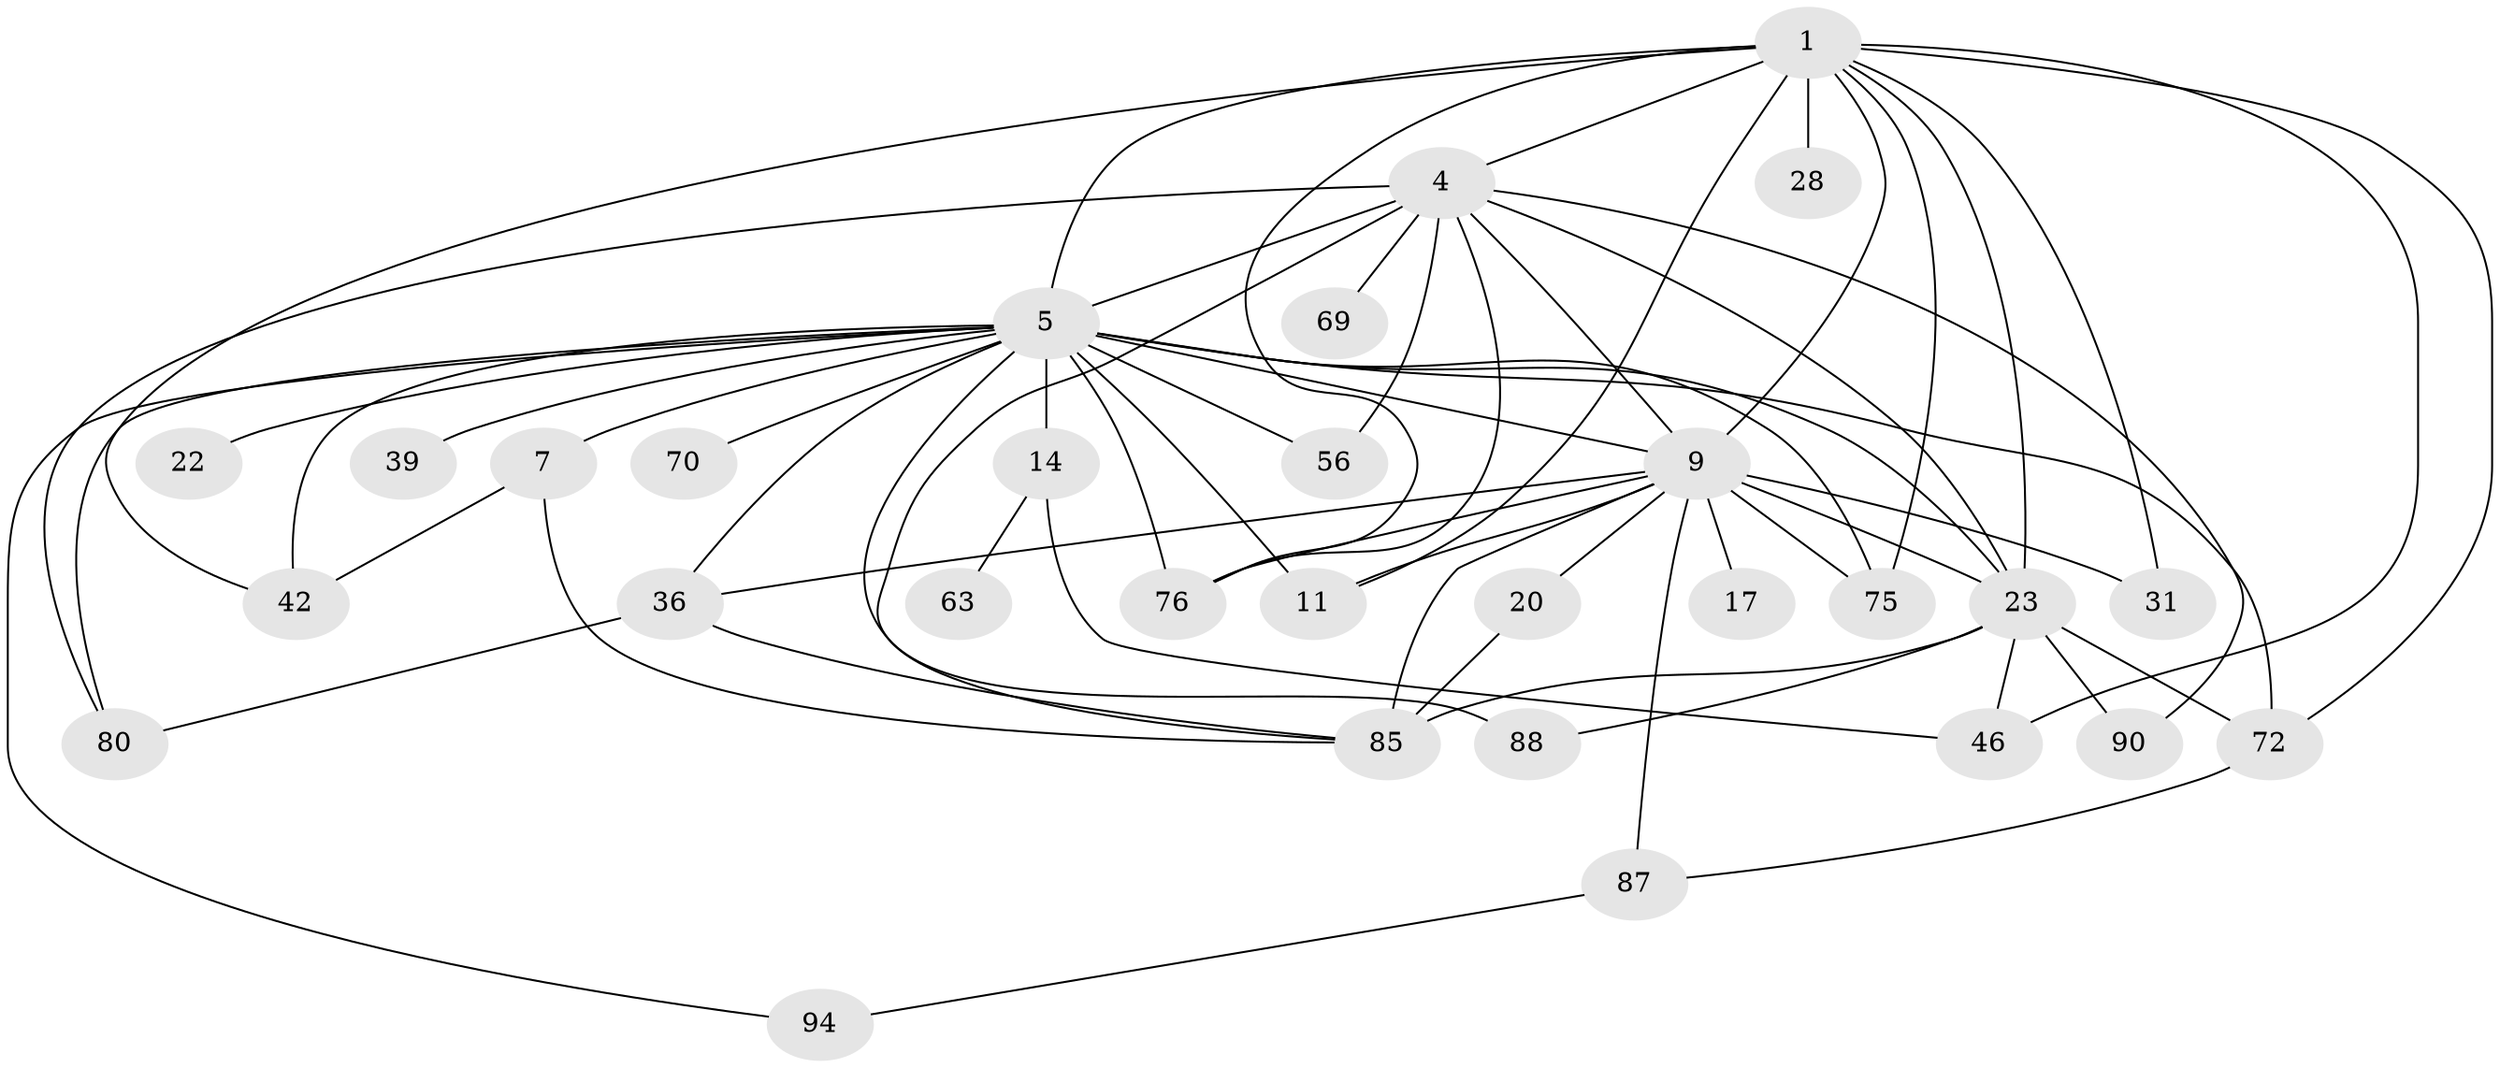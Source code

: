 // original degree distribution, {4: 0.1262135922330097, 8: 0.019417475728155338, 6: 0.04854368932038835, 7: 0.02912621359223301, 9: 0.009708737864077669, 5: 0.038834951456310676, 3: 0.27184466019417475, 2: 0.22330097087378642, 1: 0.23300970873786409}
// Generated by graph-tools (version 1.1) at 2025/17/03/04/25 18:17:02]
// undirected, 30 vertices, 62 edges
graph export_dot {
graph [start="1"]
  node [color=gray90,style=filled];
  1 [super="+2+3"];
  4 [super="+24+41+51+48+12"];
  5 [super="+98+53+6+10+16"];
  7 [super="+68+25+40+35+38"];
  9 [super="+78+32+15+30"];
  11 [super="+33"];
  14;
  17 [super="+21"];
  20 [super="+62"];
  22;
  23 [super="+26+77+29+43"];
  28;
  31 [super="+96"];
  36;
  39;
  42 [super="+58"];
  46 [super="+97+50"];
  56;
  63;
  69;
  70 [super="+71"];
  72 [super="+83"];
  75;
  76 [super="+95"];
  80;
  85 [super="+92"];
  87;
  88;
  90;
  94;
  1 -- 31;
  1 -- 76;
  1 -- 4;
  1 -- 5 [weight=2];
  1 -- 11;
  1 -- 46;
  1 -- 23;
  1 -- 28;
  1 -- 42;
  1 -- 75;
  1 -- 72;
  1 -- 9;
  4 -- 69;
  4 -- 56;
  4 -- 5 [weight=3];
  4 -- 80;
  4 -- 85;
  4 -- 23;
  4 -- 90;
  4 -- 76;
  4 -- 9 [weight=2];
  5 -- 7 [weight=2];
  5 -- 39;
  5 -- 9 [weight=2];
  5 -- 42;
  5 -- 80;
  5 -- 23 [weight=2];
  5 -- 88;
  5 -- 94;
  5 -- 36;
  5 -- 70;
  5 -- 72;
  5 -- 75;
  5 -- 11;
  5 -- 76;
  5 -- 14;
  5 -- 22;
  5 -- 56;
  7 -- 42;
  7 -- 85;
  9 -- 17;
  9 -- 36 [weight=2];
  9 -- 11;
  9 -- 87;
  9 -- 31;
  9 -- 76;
  9 -- 20;
  9 -- 85 [weight=2];
  9 -- 23 [weight=2];
  9 -- 75;
  14 -- 63;
  14 -- 46;
  20 -- 85;
  23 -- 90;
  23 -- 72;
  23 -- 88;
  23 -- 85;
  23 -- 46;
  36 -- 80;
  36 -- 85;
  72 -- 87;
  87 -- 94;
}
